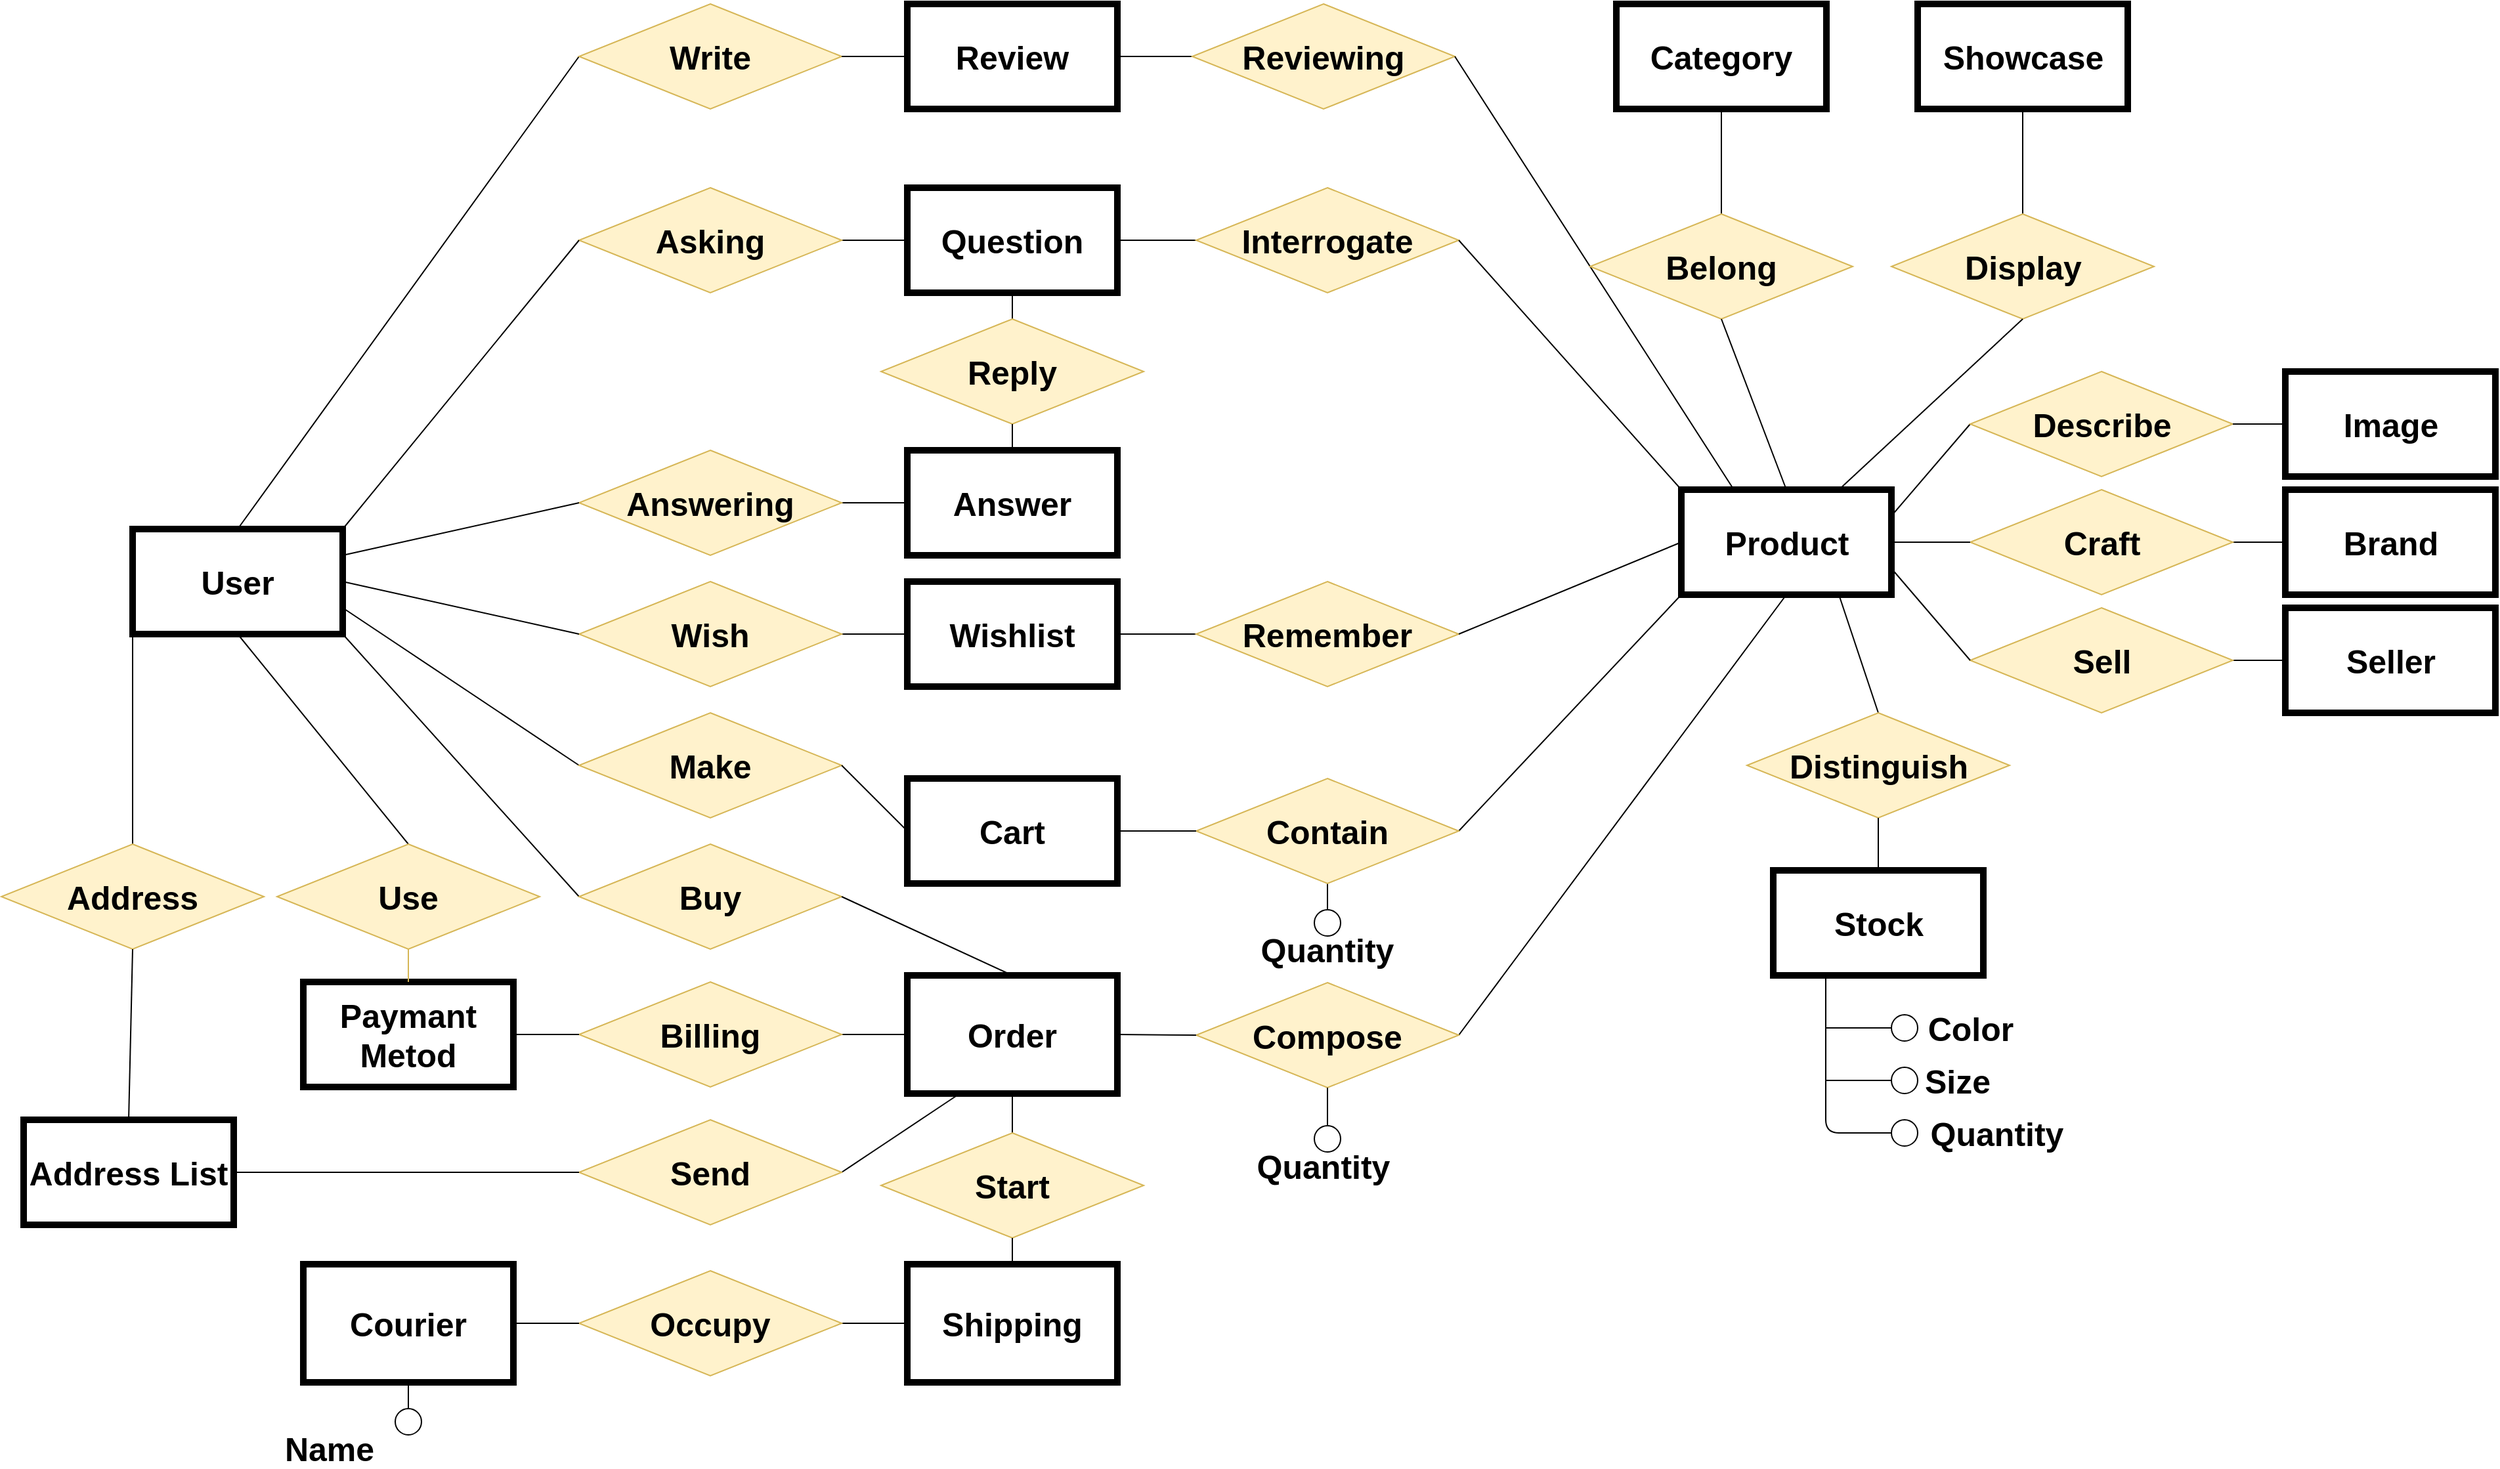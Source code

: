 <mxfile version="12.8.2" type="github">
  <diagram id="CQYaAHjqZ7QAorhqhi28" name="Page-1">
    <mxGraphModel dx="3290" dy="2455" grid="1" gridSize="10" guides="1" tooltips="1" connect="1" arrows="1" fold="1" page="1" pageScale="1" pageWidth="827" pageHeight="1169" math="0" shadow="0">
      <root>
        <mxCell id="0" />
        <mxCell id="1" parent="0" />
        <mxCell id="1BS-HU7HtbE8BR-Be_lK-1" value="User" style="rounded=0;whiteSpace=wrap;html=1;fontSize=25;fontStyle=1;strokeWidth=5;" parent="1" vertex="1">
          <mxGeometry x="-270" y="160" width="160" height="80" as="geometry" />
        </mxCell>
        <mxCell id="1BS-HU7HtbE8BR-Be_lK-2" value="Product" style="rounded=0;whiteSpace=wrap;html=1;fontSize=25;fontStyle=1;strokeWidth=5;" parent="1" vertex="1">
          <mxGeometry x="909.5" y="130" width="160" height="80" as="geometry" />
        </mxCell>
        <mxCell id="1BS-HU7HtbE8BR-Be_lK-3" value="Category" style="rounded=0;whiteSpace=wrap;html=1;fontSize=25;fontStyle=1;strokeWidth=5;" parent="1" vertex="1">
          <mxGeometry x="860" y="-240" width="160" height="80" as="geometry" />
        </mxCell>
        <mxCell id="1BS-HU7HtbE8BR-Be_lK-4" value="" style="endArrow=none;html=1;exitX=0.5;exitY=0;exitDx=0;exitDy=0;entryX=0.5;entryY=1;entryDx=0;entryDy=0;fontSize=25;fontStyle=1" parent="1" source="c2bkHcko6VeSwUFlFjgx-63" target="1BS-HU7HtbE8BR-Be_lK-3" edge="1">
          <mxGeometry width="50" height="50" relative="1" as="geometry">
            <mxPoint x="1009.5" y="220" as="sourcePoint" />
            <mxPoint x="939.5" y="10" as="targetPoint" />
          </mxGeometry>
        </mxCell>
        <mxCell id="1BS-HU7HtbE8BR-Be_lK-5" value="Wishlist" style="rounded=0;whiteSpace=wrap;html=1;fontSize=25;fontStyle=1;strokeWidth=5;" parent="1" vertex="1">
          <mxGeometry x="320" y="200" width="160" height="80" as="geometry" />
        </mxCell>
        <mxCell id="1BS-HU7HtbE8BR-Be_lK-6" value="" style="endArrow=none;html=1;entryX=0;entryY=0.5;entryDx=0;entryDy=0;exitX=1;exitY=0.5;exitDx=0;exitDy=0;fontSize=25;fontStyle=1" parent="1" source="c2bkHcko6VeSwUFlFjgx-14" target="1BS-HU7HtbE8BR-Be_lK-5" edge="1">
          <mxGeometry width="50" height="50" relative="1" as="geometry">
            <mxPoint x="390" y="260" as="sourcePoint" />
            <mxPoint x="440" y="210" as="targetPoint" />
          </mxGeometry>
        </mxCell>
        <mxCell id="1BS-HU7HtbE8BR-Be_lK-7" value="" style="endArrow=none;html=1;entryX=1;entryY=0.5;entryDx=0;entryDy=0;exitX=0;exitY=0.5;exitDx=0;exitDy=0;fontSize=25;fontStyle=1" parent="1" source="c2bkHcko6VeSwUFlFjgx-52" target="1BS-HU7HtbE8BR-Be_lK-5" edge="1">
          <mxGeometry width="50" height="50" relative="1" as="geometry">
            <mxPoint x="390" y="260" as="sourcePoint" />
            <mxPoint x="440" y="210" as="targetPoint" />
          </mxGeometry>
        </mxCell>
        <mxCell id="1BS-HU7HtbE8BR-Be_lK-8" value="Cart" style="rounded=0;whiteSpace=wrap;html=1;fontSize=25;fontStyle=1;strokeWidth=5;" parent="1" vertex="1">
          <mxGeometry x="320" y="350" width="160" height="80" as="geometry" />
        </mxCell>
        <mxCell id="1BS-HU7HtbE8BR-Be_lK-9" value="" style="endArrow=none;html=1;exitX=0;exitY=0.5;exitDx=0;exitDy=0;entryX=1;entryY=0.75;entryDx=0;entryDy=0;fontSize=25;fontStyle=1" parent="1" source="c2bkHcko6VeSwUFlFjgx-16" target="1BS-HU7HtbE8BR-Be_lK-1" edge="1">
          <mxGeometry width="50" height="50" relative="1" as="geometry">
            <mxPoint x="450" y="260" as="sourcePoint" />
            <mxPoint x="500" y="210" as="targetPoint" />
          </mxGeometry>
        </mxCell>
        <mxCell id="1BS-HU7HtbE8BR-Be_lK-10" value="" style="endArrow=none;html=1;exitX=1;exitY=0.5;exitDx=0;exitDy=0;entryX=0;entryY=1;entryDx=0;entryDy=0;fontSize=25;fontStyle=1" parent="1" source="c2bkHcko6VeSwUFlFjgx-44" target="1BS-HU7HtbE8BR-Be_lK-2" edge="1">
          <mxGeometry width="50" height="50" relative="1" as="geometry">
            <mxPoint x="390" y="260" as="sourcePoint" />
            <mxPoint x="440" y="210" as="targetPoint" />
          </mxGeometry>
        </mxCell>
        <mxCell id="1BS-HU7HtbE8BR-Be_lK-11" value="Address List" style="rounded=0;whiteSpace=wrap;html=1;fontSize=25;fontStyle=1;strokeWidth=5;" parent="1" vertex="1">
          <mxGeometry x="-353" y="610" width="160" height="80" as="geometry" />
        </mxCell>
        <mxCell id="1BS-HU7HtbE8BR-Be_lK-12" value="" style="endArrow=none;html=1;entryX=0;entryY=1;entryDx=0;entryDy=0;exitX=0.5;exitY=0;exitDx=0;exitDy=0;fontSize=25;fontStyle=1" parent="1" source="c2bkHcko6VeSwUFlFjgx-24" target="1BS-HU7HtbE8BR-Be_lK-1" edge="1">
          <mxGeometry width="50" height="50" relative="1" as="geometry">
            <mxPoint x="450" y="360" as="sourcePoint" />
            <mxPoint x="500" y="310" as="targetPoint" />
          </mxGeometry>
        </mxCell>
        <mxCell id="1BS-HU7HtbE8BR-Be_lK-13" value="Paymant Metod" style="rounded=0;whiteSpace=wrap;html=1;fontSize=25;fontStyle=1;strokeWidth=5;" parent="1" vertex="1">
          <mxGeometry x="-140" y="505" width="160" height="80" as="geometry" />
        </mxCell>
        <mxCell id="1BS-HU7HtbE8BR-Be_lK-14" value="" style="endArrow=none;html=1;entryX=0.5;entryY=1;entryDx=0;entryDy=0;exitX=0.5;exitY=0;exitDx=0;exitDy=0;fontSize=25;fontStyle=1" parent="1" source="c2bkHcko6VeSwUFlFjgx-20" target="1BS-HU7HtbE8BR-Be_lK-1" edge="1">
          <mxGeometry width="50" height="50" relative="1" as="geometry">
            <mxPoint x="450" y="360" as="sourcePoint" />
            <mxPoint x="500" y="310" as="targetPoint" />
          </mxGeometry>
        </mxCell>
        <mxCell id="1BS-HU7HtbE8BR-Be_lK-15" value="Order" style="rounded=0;whiteSpace=wrap;html=1;fontSize=25;fontStyle=1;strokeWidth=5;" parent="1" vertex="1">
          <mxGeometry x="320" y="500" width="160" height="90" as="geometry" />
        </mxCell>
        <mxCell id="1BS-HU7HtbE8BR-Be_lK-16" value="" style="endArrow=none;html=1;entryX=1;entryY=1;entryDx=0;entryDy=0;exitX=0;exitY=0.5;exitDx=0;exitDy=0;fontSize=25;fontStyle=1;" parent="1" source="c2bkHcko6VeSwUFlFjgx-18" target="1BS-HU7HtbE8BR-Be_lK-1" edge="1">
          <mxGeometry width="50" height="50" relative="1" as="geometry">
            <mxPoint x="470" y="360" as="sourcePoint" />
            <mxPoint x="520" y="310" as="targetPoint" />
          </mxGeometry>
        </mxCell>
        <mxCell id="1BS-HU7HtbE8BR-Be_lK-17" value="" style="endArrow=none;html=1;exitX=1;exitY=0.5;exitDx=0;exitDy=0;entryX=0;entryY=0.5;entryDx=0;entryDy=0;fontSize=25;fontStyle=1" parent="1" source="c2bkHcko6VeSwUFlFjgx-22" target="1BS-HU7HtbE8BR-Be_lK-15" edge="1">
          <mxGeometry width="50" height="50" relative="1" as="geometry">
            <mxPoint x="410" y="420" as="sourcePoint" />
            <mxPoint x="460" y="370" as="targetPoint" />
          </mxGeometry>
        </mxCell>
        <mxCell id="1BS-HU7HtbE8BR-Be_lK-18" value="" style="endArrow=none;html=1;exitX=1;exitY=0.5;exitDx=0;exitDy=0;fontSize=25;fontStyle=1;entryX=0.25;entryY=1;entryDx=0;entryDy=0;" parent="1" source="c2bkHcko6VeSwUFlFjgx-27" target="1BS-HU7HtbE8BR-Be_lK-15" edge="1">
          <mxGeometry width="50" height="50" relative="1" as="geometry">
            <mxPoint x="410" y="420" as="sourcePoint" />
            <mxPoint x="360" y="610" as="targetPoint" />
          </mxGeometry>
        </mxCell>
        <mxCell id="1BS-HU7HtbE8BR-Be_lK-19" value="" style="endArrow=none;html=1;entryX=0.5;entryY=1;entryDx=0;entryDy=0;exitX=1;exitY=0.5;exitDx=0;exitDy=0;fontSize=25;fontStyle=1" parent="1" source="c2bkHcko6VeSwUFlFjgx-37" target="1BS-HU7HtbE8BR-Be_lK-2" edge="1">
          <mxGeometry width="50" height="50" relative="1" as="geometry">
            <mxPoint x="630" y="344" as="sourcePoint" />
            <mxPoint x="460" y="310" as="targetPoint" />
          </mxGeometry>
        </mxCell>
        <mxCell id="1BS-HU7HtbE8BR-Be_lK-20" value="" style="endArrow=none;html=1;entryX=1;entryY=0.25;entryDx=0;entryDy=0;exitX=0;exitY=0.5;exitDx=0;exitDy=0;fontSize=25;fontStyle=1" parent="1" source="c2bkHcko6VeSwUFlFjgx-71" target="1BS-HU7HtbE8BR-Be_lK-2" edge="1">
          <mxGeometry width="50" height="50" relative="1" as="geometry">
            <mxPoint x="1019.5" y="320" as="sourcePoint" />
            <mxPoint x="719.5" y="200" as="targetPoint" />
          </mxGeometry>
        </mxCell>
        <mxCell id="1BS-HU7HtbE8BR-Be_lK-21" value="Image" style="rounded=0;whiteSpace=wrap;html=1;fontSize=25;fontStyle=1;strokeWidth=5;" parent="1" vertex="1">
          <mxGeometry x="1369.5" y="40" width="160" height="80" as="geometry" />
        </mxCell>
        <mxCell id="1BS-HU7HtbE8BR-Be_lK-22" value="Review" style="rounded=0;whiteSpace=wrap;html=1;fontSize=25;fontStyle=1;strokeWidth=5;" parent="1" vertex="1">
          <mxGeometry x="320" y="-240" width="160" height="80" as="geometry" />
        </mxCell>
        <mxCell id="1BS-HU7HtbE8BR-Be_lK-23" value="" style="endArrow=none;html=1;entryX=1;entryY=0.5;entryDx=0;entryDy=0;exitX=0;exitY=0.5;exitDx=0;exitDy=0;fontSize=25;fontStyle=1" parent="1" source="c2bkHcko6VeSwUFlFjgx-56" target="1BS-HU7HtbE8BR-Be_lK-22" edge="1">
          <mxGeometry width="50" height="50" relative="1" as="geometry">
            <mxPoint x="410" y="130" as="sourcePoint" />
            <mxPoint x="460" y="80" as="targetPoint" />
          </mxGeometry>
        </mxCell>
        <mxCell id="1BS-HU7HtbE8BR-Be_lK-24" value="" style="endArrow=none;html=1;exitX=0.5;exitY=0;exitDx=0;exitDy=0;fontSize=25;fontStyle=1;entryX=0;entryY=0.5;entryDx=0;entryDy=0;" parent="1" source="1BS-HU7HtbE8BR-Be_lK-1" target="c2bkHcko6VeSwUFlFjgx-4" edge="1">
          <mxGeometry width="50" height="50" relative="1" as="geometry">
            <mxPoint x="470" y="130" as="sourcePoint" />
            <mxPoint x="30" y="60" as="targetPoint" />
          </mxGeometry>
        </mxCell>
        <mxCell id="1BS-HU7HtbE8BR-Be_lK-26" value="Quantity" style="text;html=1;strokeColor=none;fillColor=none;align=center;verticalAlign=middle;whiteSpace=wrap;rounded=0;fontSize=25;fontStyle=1" parent="1" vertex="1">
          <mxGeometry x="617" y="634.5" width="40" height="20" as="geometry" />
        </mxCell>
        <mxCell id="1BS-HU7HtbE8BR-Be_lK-27" value="" style="endArrow=none;html=1;fontSize=25;exitX=1;exitY=0.5;exitDx=0;exitDy=0;entryX=0;entryY=0.5;entryDx=0;entryDy=0;" parent="1" source="c2bkHcko6VeSwUFlFjgx-76" target="1BS-HU7HtbE8BR-Be_lK-28" edge="1">
          <mxGeometry width="50" height="50" relative="1" as="geometry">
            <mxPoint x="809.5" y="190" as="sourcePoint" />
            <mxPoint x="1179.5" y="80" as="targetPoint" />
          </mxGeometry>
        </mxCell>
        <mxCell id="1BS-HU7HtbE8BR-Be_lK-28" value="Seller" style="rounded=0;whiteSpace=wrap;html=1;fontSize=25;fontStyle=1;strokeWidth=5;" parent="1" vertex="1">
          <mxGeometry x="1369.5" y="220" width="160" height="80" as="geometry" />
        </mxCell>
        <mxCell id="1BS-HU7HtbE8BR-Be_lK-29" value="Brand" style="rounded=0;whiteSpace=wrap;html=1;fontSize=25;fontStyle=1;strokeWidth=5;" parent="1" vertex="1">
          <mxGeometry x="1369.5" y="130" width="160" height="80" as="geometry" />
        </mxCell>
        <mxCell id="1BS-HU7HtbE8BR-Be_lK-30" value="" style="endArrow=none;html=1;fontSize=25;entryX=0;entryY=0.5;entryDx=0;entryDy=0;exitX=1;exitY=0.5;exitDx=0;exitDy=0;" parent="1" source="c2bkHcko6VeSwUFlFjgx-74" target="1BS-HU7HtbE8BR-Be_lK-29" edge="1">
          <mxGeometry width="50" height="50" relative="1" as="geometry">
            <mxPoint x="809.5" y="190" as="sourcePoint" />
            <mxPoint x="859.5" y="140" as="targetPoint" />
          </mxGeometry>
        </mxCell>
        <mxCell id="1BS-HU7HtbE8BR-Be_lK-31" value="Stock" style="rounded=0;whiteSpace=wrap;html=1;fontSize=25;fontStyle=1;strokeWidth=5;" parent="1" vertex="1">
          <mxGeometry x="979.5" y="420" width="160" height="80" as="geometry" />
        </mxCell>
        <mxCell id="1BS-HU7HtbE8BR-Be_lK-32" value="" style="endArrow=none;html=1;fontSize=25;entryX=0.75;entryY=1;entryDx=0;entryDy=0;exitX=0.5;exitY=0;exitDx=0;exitDy=0;" parent="1" source="c2bkHcko6VeSwUFlFjgx-78" target="1BS-HU7HtbE8BR-Be_lK-2" edge="1">
          <mxGeometry width="50" height="50" relative="1" as="geometry">
            <mxPoint x="809.5" y="350" as="sourcePoint" />
            <mxPoint x="859.5" y="300" as="targetPoint" />
          </mxGeometry>
        </mxCell>
        <mxCell id="1BS-HU7HtbE8BR-Be_lK-33" value="Color&lt;span style=&quot;color: rgba(0 , 0 , 0 , 0) ; font-family: monospace ; font-size: 0px ; font-weight: 400 ; white-space: nowrap&quot;&gt;%3CmxGraphModel%3E%3Croot%3E%3CmxCell%20id%3D%220%22%2F%3E%3CmxCell%20id%3D%221%22%20parent%3D%220%22%2F%3E%3CmxCell%20id%3D%222%22%20value%3D%22Quantity%22%20style%3D%22text%3Bhtml%3D1%3BstrokeColor%3Dnone%3BfillColor%3Dnone%3Balign%3Dcenter%3BverticalAlign%3Dmiddle%3BwhiteSpace%3Dwrap%3Brounded%3D0%3BfontSize%3D25%3BfontStyle%3D1%22%20vertex%3D%221%22%20parent%3D%221%22%3E%3CmxGeometry%20x%3D%22590%22%20y%3D%22350%22%20width%3D%2240%22%20height%3D%2220%22%20as%3D%22geometry%22%2F%3E%3C%2FmxCell%3E%3C%2Froot%3E%3C%2FmxGraphModel%3E&lt;/span&gt;" style="text;html=1;strokeColor=none;fillColor=none;align=center;verticalAlign=middle;whiteSpace=wrap;rounded=0;fontSize=25;fontStyle=1" parent="1" vertex="1">
          <mxGeometry x="1109.5" y="530" width="40" height="20" as="geometry" />
        </mxCell>
        <mxCell id="1BS-HU7HtbE8BR-Be_lK-34" value="Quantity" style="text;html=1;strokeColor=none;fillColor=none;align=center;verticalAlign=middle;whiteSpace=wrap;rounded=0;fontSize=25;fontStyle=1" parent="1" vertex="1">
          <mxGeometry x="1129.5" y="610" width="40" height="20" as="geometry" />
        </mxCell>
        <mxCell id="1BS-HU7HtbE8BR-Be_lK-35" value="Size" style="text;html=1;strokeColor=none;fillColor=none;align=center;verticalAlign=middle;whiteSpace=wrap;rounded=0;fontSize=25;fontStyle=1" parent="1" vertex="1">
          <mxGeometry x="1099.5" y="570" width="40" height="20" as="geometry" />
        </mxCell>
        <mxCell id="1BS-HU7HtbE8BR-Be_lK-36" value="" style="endArrow=none;html=1;fontSize=25;entryX=0.5;entryY=1;entryDx=0;entryDy=0;exitX=0.5;exitY=0;exitDx=0;exitDy=0;" parent="1" source="c2bkHcko6VeSwUFlFjgx-32" target="1BS-HU7HtbE8BR-Be_lK-15" edge="1">
          <mxGeometry width="50" height="50" relative="1" as="geometry">
            <mxPoint x="390" y="550" as="sourcePoint" />
            <mxPoint x="600" y="470" as="targetPoint" />
          </mxGeometry>
        </mxCell>
        <mxCell id="1BS-HU7HtbE8BR-Be_lK-37" value="Shipping" style="rounded=0;whiteSpace=wrap;html=1;fontSize=25;fontStyle=1;strokeWidth=5;" parent="1" vertex="1">
          <mxGeometry x="320" y="720" width="160" height="90" as="geometry" />
        </mxCell>
        <mxCell id="1BS-HU7HtbE8BR-Be_lK-38" value="Courier" style="rounded=0;whiteSpace=wrap;html=1;fontSize=25;fontStyle=1;strokeWidth=5;" parent="1" vertex="1">
          <mxGeometry x="-140" y="720" width="160" height="90" as="geometry" />
        </mxCell>
        <mxCell id="1BS-HU7HtbE8BR-Be_lK-39" value="" style="endArrow=none;html=1;fontSize=25;entryX=0;entryY=0.5;entryDx=0;entryDy=0;exitX=1;exitY=0.5;exitDx=0;exitDy=0;" parent="1" source="c2bkHcko6VeSwUFlFjgx-35" target="1BS-HU7HtbE8BR-Be_lK-37" edge="1">
          <mxGeometry width="50" height="50" relative="1" as="geometry">
            <mxPoint x="550" y="520" as="sourcePoint" />
            <mxPoint x="600" y="470" as="targetPoint" />
          </mxGeometry>
        </mxCell>
        <mxCell id="1BS-HU7HtbE8BR-Be_lK-40" value="Name" style="text;html=1;strokeColor=none;fillColor=none;align=center;verticalAlign=middle;whiteSpace=wrap;rounded=0;fontSize=25;fontStyle=1" parent="1" vertex="1">
          <mxGeometry x="-140" y="850" width="40" height="20" as="geometry" />
        </mxCell>
        <mxCell id="1BS-HU7HtbE8BR-Be_lK-41" value="Showcase" style="rounded=0;whiteSpace=wrap;html=1;fontSize=25;fontStyle=1;strokeWidth=5;" parent="1" vertex="1">
          <mxGeometry x="1089.5" y="-240" width="160" height="80" as="geometry" />
        </mxCell>
        <mxCell id="1BS-HU7HtbE8BR-Be_lK-42" value="" style="endArrow=none;html=1;fontSize=25;entryX=0.5;entryY=1;entryDx=0;entryDy=0;exitX=0.5;exitY=0;exitDx=0;exitDy=0;" parent="1" source="c2bkHcko6VeSwUFlFjgx-65" target="1BS-HU7HtbE8BR-Be_lK-41" edge="1">
          <mxGeometry width="50" height="50" relative="1" as="geometry">
            <mxPoint x="809.5" y="520" as="sourcePoint" />
            <mxPoint x="859.5" y="470" as="targetPoint" />
          </mxGeometry>
        </mxCell>
        <mxCell id="1BS-HU7HtbE8BR-Be_lK-43" value="Question" style="rounded=0;whiteSpace=wrap;html=1;fontSize=25;fontStyle=1;strokeWidth=5;" parent="1" vertex="1">
          <mxGeometry x="320" y="-100" width="160" height="80" as="geometry" />
        </mxCell>
        <mxCell id="1BS-HU7HtbE8BR-Be_lK-44" value="" style="endArrow=none;html=1;fontSize=25;entryX=1;entryY=0.5;entryDx=0;entryDy=0;exitX=0;exitY=0.5;exitDx=0;exitDy=0;" parent="1" source="c2bkHcko6VeSwUFlFjgx-54" target="1BS-HU7HtbE8BR-Be_lK-43" edge="1">
          <mxGeometry width="50" height="50" relative="1" as="geometry">
            <mxPoint x="470" y="230" as="sourcePoint" />
            <mxPoint x="520" y="180" as="targetPoint" />
          </mxGeometry>
        </mxCell>
        <mxCell id="1BS-HU7HtbE8BR-Be_lK-45" value="" style="endArrow=none;html=1;fontSize=25;entryX=0;entryY=0.5;entryDx=0;entryDy=0;exitX=1;exitY=0.5;exitDx=0;exitDy=0;" parent="1" source="c2bkHcko6VeSwUFlFjgx-10" target="1BS-HU7HtbE8BR-Be_lK-43" edge="1">
          <mxGeometry width="50" height="50" relative="1" as="geometry">
            <mxPoint x="470" y="-100" as="sourcePoint" />
            <mxPoint x="520" y="-150" as="targetPoint" />
          </mxGeometry>
        </mxCell>
        <mxCell id="1BS-HU7HtbE8BR-Be_lK-48" value="Answer" style="rounded=0;whiteSpace=wrap;html=1;fontSize=25;fontStyle=1;strokeWidth=5;" parent="1" vertex="1">
          <mxGeometry x="320" y="100" width="160" height="80" as="geometry" />
        </mxCell>
        <mxCell id="1BS-HU7HtbE8BR-Be_lK-49" value="" style="endArrow=none;html=1;fontSize=25;entryX=0.5;entryY=1;entryDx=0;entryDy=0;exitX=0.5;exitY=0;exitDx=0;exitDy=0;" parent="1" source="c2bkHcko6VeSwUFlFjgx-12" target="1BS-HU7HtbE8BR-Be_lK-43" edge="1">
          <mxGeometry width="50" height="50" relative="1" as="geometry">
            <mxPoint x="470" y="230" as="sourcePoint" />
            <mxPoint x="520" y="180" as="targetPoint" />
          </mxGeometry>
        </mxCell>
        <mxCell id="1BS-HU7HtbE8BR-Be_lK-50" value="" style="endArrow=none;html=1;fontSize=25;exitX=1;exitY=0.5;exitDx=0;exitDy=0;entryX=0;entryY=0.5;entryDx=0;entryDy=0;" parent="1" source="c2bkHcko6VeSwUFlFjgx-6" target="1BS-HU7HtbE8BR-Be_lK-48" edge="1">
          <mxGeometry width="50" height="50" relative="1" as="geometry">
            <mxPoint x="420" y="320" as="sourcePoint" />
            <mxPoint x="280" y="140" as="targetPoint" />
          </mxGeometry>
        </mxCell>
        <mxCell id="c2bkHcko6VeSwUFlFjgx-4" value="Write" style="rhombus;whiteSpace=wrap;html=1;fontSize=25;fontStyle=1;fillColor=#fff2cc;strokeColor=#d6b656;" vertex="1" parent="1">
          <mxGeometry x="70" y="-240" width="200" height="80" as="geometry" />
        </mxCell>
        <mxCell id="c2bkHcko6VeSwUFlFjgx-5" value="" style="endArrow=none;html=1;exitX=1;exitY=0.5;exitDx=0;exitDy=0;fontSize=25;fontStyle=1;entryX=0;entryY=0.5;entryDx=0;entryDy=0;" edge="1" parent="1" source="c2bkHcko6VeSwUFlFjgx-4" target="1BS-HU7HtbE8BR-Be_lK-22">
          <mxGeometry width="50" height="50" relative="1" as="geometry">
            <mxPoint x="-190" y="-10" as="sourcePoint" />
            <mxPoint x="-20" y="-100" as="targetPoint" />
          </mxGeometry>
        </mxCell>
        <mxCell id="c2bkHcko6VeSwUFlFjgx-6" value="Answering" style="rhombus;whiteSpace=wrap;html=1;fontSize=25;fontStyle=1;fillColor=#fff2cc;strokeColor=#d6b656;" vertex="1" parent="1">
          <mxGeometry x="70" y="100" width="200" height="80" as="geometry" />
        </mxCell>
        <mxCell id="c2bkHcko6VeSwUFlFjgx-7" value="" style="endArrow=none;html=1;fontSize=25;exitX=1;exitY=0.25;exitDx=0;exitDy=0;entryX=0;entryY=0.5;entryDx=0;entryDy=0;" edge="1" parent="1" source="1BS-HU7HtbE8BR-Be_lK-1" target="c2bkHcko6VeSwUFlFjgx-6">
          <mxGeometry width="50" height="50" relative="1" as="geometry">
            <mxPoint x="-60" y="150" as="sourcePoint" />
            <mxPoint x="380" y="140" as="targetPoint" />
          </mxGeometry>
        </mxCell>
        <mxCell id="c2bkHcko6VeSwUFlFjgx-10" value="Asking" style="rhombus;whiteSpace=wrap;html=1;fontSize=25;fontStyle=1;fillColor=#fff2cc;strokeColor=#d6b656;" vertex="1" parent="1">
          <mxGeometry x="70" y="-100" width="200" height="80" as="geometry" />
        </mxCell>
        <mxCell id="c2bkHcko6VeSwUFlFjgx-11" value="" style="endArrow=none;html=1;fontSize=25;entryX=0;entryY=0.5;entryDx=0;entryDy=0;exitX=1;exitY=0;exitDx=0;exitDy=0;" edge="1" parent="1" source="1BS-HU7HtbE8BR-Be_lK-1" target="c2bkHcko6VeSwUFlFjgx-10">
          <mxGeometry width="50" height="50" relative="1" as="geometry">
            <mxPoint x="-60" y="130" as="sourcePoint" />
            <mxPoint x="380" y="-110" as="targetPoint" />
          </mxGeometry>
        </mxCell>
        <mxCell id="c2bkHcko6VeSwUFlFjgx-12" value="Reply" style="rhombus;whiteSpace=wrap;html=1;fontSize=25;fontStyle=1;fillColor=#fff2cc;strokeColor=#d6b656;" vertex="1" parent="1">
          <mxGeometry x="300" width="200" height="80" as="geometry" />
        </mxCell>
        <mxCell id="c2bkHcko6VeSwUFlFjgx-13" value="" style="endArrow=none;html=1;fontSize=25;entryX=0.5;entryY=1;entryDx=0;entryDy=0;exitX=0.5;exitY=0;exitDx=0;exitDy=0;" edge="1" parent="1" source="1BS-HU7HtbE8BR-Be_lK-48" target="c2bkHcko6VeSwUFlFjgx-12">
          <mxGeometry width="50" height="50" relative="1" as="geometry">
            <mxPoint x="400" y="100" as="sourcePoint" />
            <mxPoint x="400" y="-70" as="targetPoint" />
          </mxGeometry>
        </mxCell>
        <mxCell id="c2bkHcko6VeSwUFlFjgx-14" value="Wish" style="rhombus;whiteSpace=wrap;html=1;fontSize=25;fontStyle=1;fillColor=#fff2cc;strokeColor=#d6b656;" vertex="1" parent="1">
          <mxGeometry x="70" y="200" width="200" height="80" as="geometry" />
        </mxCell>
        <mxCell id="c2bkHcko6VeSwUFlFjgx-15" value="" style="endArrow=none;html=1;entryX=0;entryY=0.5;entryDx=0;entryDy=0;exitX=1;exitY=0.5;exitDx=0;exitDy=0;fontSize=25;fontStyle=1" edge="1" parent="1" source="1BS-HU7HtbE8BR-Be_lK-1" target="c2bkHcko6VeSwUFlFjgx-14">
          <mxGeometry width="50" height="50" relative="1" as="geometry">
            <mxPoint x="-60" y="170" as="sourcePoint" />
            <mxPoint x="380" y="240" as="targetPoint" />
          </mxGeometry>
        </mxCell>
        <mxCell id="c2bkHcko6VeSwUFlFjgx-16" value="Make" style="rhombus;whiteSpace=wrap;html=1;fontSize=25;fontStyle=1;fillColor=#fff2cc;strokeColor=#d6b656;" vertex="1" parent="1">
          <mxGeometry x="70" y="300" width="200" height="80" as="geometry" />
        </mxCell>
        <mxCell id="c2bkHcko6VeSwUFlFjgx-17" value="" style="endArrow=none;html=1;exitX=0;exitY=0.5;exitDx=0;exitDy=0;fontSize=25;fontStyle=1;entryX=1;entryY=0.5;entryDx=0;entryDy=0;" edge="1" parent="1" source="1BS-HU7HtbE8BR-Be_lK-8" target="c2bkHcko6VeSwUFlFjgx-16">
          <mxGeometry width="50" height="50" relative="1" as="geometry">
            <mxPoint x="320" y="390" as="sourcePoint" />
            <mxPoint x="290" y="310" as="targetPoint" />
          </mxGeometry>
        </mxCell>
        <mxCell id="c2bkHcko6VeSwUFlFjgx-18" value="Buy" style="rhombus;whiteSpace=wrap;html=1;fontSize=25;fontStyle=1;fillColor=#fff2cc;strokeColor=#d6b656;" vertex="1" parent="1">
          <mxGeometry x="70" y="400" width="200" height="80" as="geometry" />
        </mxCell>
        <mxCell id="c2bkHcko6VeSwUFlFjgx-19" value="" style="endArrow=none;html=1;fontSize=25;fontStyle=1;entryX=1;entryY=0.5;entryDx=0;entryDy=0;exitX=0.5;exitY=0;exitDx=0;exitDy=0;" edge="1" parent="1" source="1BS-HU7HtbE8BR-Be_lK-15" target="c2bkHcko6VeSwUFlFjgx-18">
          <mxGeometry width="50" height="50" relative="1" as="geometry">
            <mxPoint x="300" y="490" as="sourcePoint" />
            <mxPoint x="60" y="470" as="targetPoint" />
          </mxGeometry>
        </mxCell>
        <mxCell id="c2bkHcko6VeSwUFlFjgx-20" value="Use" style="rhombus;whiteSpace=wrap;html=1;fontSize=25;fontStyle=1;fillColor=#fff2cc;strokeColor=#d6b656;" vertex="1" parent="1">
          <mxGeometry x="-160" y="400" width="200" height="80" as="geometry" />
        </mxCell>
        <mxCell id="c2bkHcko6VeSwUFlFjgx-21" value="" style="endArrow=none;html=1;entryX=0.5;entryY=1;entryDx=0;entryDy=0;exitX=0.5;exitY=0;exitDx=0;exitDy=0;fontSize=25;fontStyle=1;fillColor=#fff2cc;strokeColor=#d6b656;" edge="1" parent="1" source="1BS-HU7HtbE8BR-Be_lK-13" target="c2bkHcko6VeSwUFlFjgx-20">
          <mxGeometry width="50" height="50" relative="1" as="geometry">
            <mxPoint x="-50" y="460" as="sourcePoint" />
            <mxPoint x="-160" y="260" as="targetPoint" />
          </mxGeometry>
        </mxCell>
        <mxCell id="c2bkHcko6VeSwUFlFjgx-22" value="Billing" style="rhombus;whiteSpace=wrap;html=1;fontSize=25;fontStyle=1;fillColor=#fff2cc;strokeColor=#d6b656;" vertex="1" parent="1">
          <mxGeometry x="70" y="505" width="200" height="80" as="geometry" />
        </mxCell>
        <mxCell id="c2bkHcko6VeSwUFlFjgx-23" value="" style="endArrow=none;html=1;exitX=1;exitY=0.5;exitDx=0;exitDy=0;entryX=0;entryY=0.5;entryDx=0;entryDy=0;fontSize=25;fontStyle=1" edge="1" parent="1" source="1BS-HU7HtbE8BR-Be_lK-13" target="c2bkHcko6VeSwUFlFjgx-22">
          <mxGeometry width="50" height="50" relative="1" as="geometry">
            <mxPoint x="30" y="480" as="sourcePoint" />
            <mxPoint x="360" y="535" as="targetPoint" />
          </mxGeometry>
        </mxCell>
        <mxCell id="c2bkHcko6VeSwUFlFjgx-24" value="Address" style="rhombus;whiteSpace=wrap;html=1;fontSize=25;fontStyle=1;fillColor=#fff2cc;strokeColor=#d6b656;" vertex="1" parent="1">
          <mxGeometry x="-370" y="400" width="200" height="80" as="geometry" />
        </mxCell>
        <mxCell id="c2bkHcko6VeSwUFlFjgx-25" value="" style="endArrow=none;html=1;entryX=0.5;entryY=1;entryDx=0;entryDy=0;exitX=0.5;exitY=0;exitDx=0;exitDy=0;fontSize=25;fontStyle=1" edge="1" parent="1" source="1BS-HU7HtbE8BR-Be_lK-11" target="c2bkHcko6VeSwUFlFjgx-24">
          <mxGeometry width="50" height="50" relative="1" as="geometry">
            <mxPoint x="-260" y="560" as="sourcePoint" />
            <mxPoint x="-240" y="260" as="targetPoint" />
          </mxGeometry>
        </mxCell>
        <mxCell id="c2bkHcko6VeSwUFlFjgx-27" value="Send" style="rhombus;whiteSpace=wrap;html=1;fontSize=25;fontStyle=1;fillColor=#fff2cc;strokeColor=#d6b656;" vertex="1" parent="1">
          <mxGeometry x="70" y="610" width="200" height="80" as="geometry" />
        </mxCell>
        <mxCell id="c2bkHcko6VeSwUFlFjgx-28" value="" style="endArrow=none;html=1;exitX=1;exitY=0.5;exitDx=0;exitDy=0;entryX=0;entryY=0.5;entryDx=0;entryDy=0;fontSize=25;fontStyle=1" edge="1" parent="1" source="1BS-HU7HtbE8BR-Be_lK-11" target="c2bkHcko6VeSwUFlFjgx-27">
          <mxGeometry width="50" height="50" relative="1" as="geometry">
            <mxPoint x="-180" y="590" as="sourcePoint" />
            <mxPoint x="380" y="590" as="targetPoint" />
          </mxGeometry>
        </mxCell>
        <mxCell id="c2bkHcko6VeSwUFlFjgx-32" value="Start" style="rhombus;whiteSpace=wrap;html=1;fontSize=25;fontStyle=1;fillColor=#fff2cc;strokeColor=#d6b656;" vertex="1" parent="1">
          <mxGeometry x="300" y="620" width="200" height="80" as="geometry" />
        </mxCell>
        <mxCell id="c2bkHcko6VeSwUFlFjgx-33" value="" style="endArrow=none;html=1;fontSize=25;entryX=0.5;entryY=1;entryDx=0;entryDy=0;exitX=0.5;exitY=0;exitDx=0;exitDy=0;" edge="1" parent="1" source="1BS-HU7HtbE8BR-Be_lK-37" target="c2bkHcko6VeSwUFlFjgx-32">
          <mxGeometry width="50" height="50" relative="1" as="geometry">
            <mxPoint x="400" y="720" as="sourcePoint" />
            <mxPoint x="400" y="590" as="targetPoint" />
          </mxGeometry>
        </mxCell>
        <mxCell id="c2bkHcko6VeSwUFlFjgx-35" value="Occupy" style="rhombus;whiteSpace=wrap;html=1;fontSize=25;fontStyle=1;fillColor=#fff2cc;strokeColor=#d6b656;" vertex="1" parent="1">
          <mxGeometry x="70" y="725" width="200" height="80" as="geometry" />
        </mxCell>
        <mxCell id="c2bkHcko6VeSwUFlFjgx-36" value="" style="endArrow=none;html=1;fontSize=25;entryX=0;entryY=0.5;entryDx=0;entryDy=0;exitX=1;exitY=0.5;exitDx=0;exitDy=0;" edge="1" parent="1" source="1BS-HU7HtbE8BR-Be_lK-38" target="c2bkHcko6VeSwUFlFjgx-35">
          <mxGeometry width="50" height="50" relative="1" as="geometry">
            <mxPoint x="20" y="765" as="sourcePoint" />
            <mxPoint x="380" y="765" as="targetPoint" />
          </mxGeometry>
        </mxCell>
        <mxCell id="c2bkHcko6VeSwUFlFjgx-37" value="Compose" style="rhombus;whiteSpace=wrap;html=1;fontSize=25;fontStyle=1;fillColor=#fff2cc;strokeColor=#d6b656;" vertex="1" parent="1">
          <mxGeometry x="540" y="505.5" width="200" height="80" as="geometry" />
        </mxCell>
        <mxCell id="c2bkHcko6VeSwUFlFjgx-38" value="" style="endArrow=none;html=1;entryX=0;entryY=0.5;entryDx=0;entryDy=0;exitX=1;exitY=0.5;exitDx=0;exitDy=0;fontSize=25;fontStyle=1" edge="1" parent="1" source="1BS-HU7HtbE8BR-Be_lK-15" target="c2bkHcko6VeSwUFlFjgx-37">
          <mxGeometry width="50" height="50" relative="1" as="geometry">
            <mxPoint x="480" y="545" as="sourcePoint" />
            <mxPoint x="1020" y="210" as="targetPoint" />
          </mxGeometry>
        </mxCell>
        <mxCell id="c2bkHcko6VeSwUFlFjgx-39" value="" style="endArrow=none;html=1;fontSize=25;entryX=0.5;entryY=1;entryDx=0;entryDy=0;exitX=0.5;exitY=0;exitDx=0;exitDy=0;" edge="1" parent="1" source="c2bkHcko6VeSwUFlFjgx-40" target="c2bkHcko6VeSwUFlFjgx-37">
          <mxGeometry width="50" height="50" relative="1" as="geometry">
            <mxPoint x="657" y="644.5" as="sourcePoint" />
            <mxPoint x="640" y="619.5" as="targetPoint" />
          </mxGeometry>
        </mxCell>
        <mxCell id="c2bkHcko6VeSwUFlFjgx-40" value="" style="ellipse;whiteSpace=wrap;html=1;aspect=fixed;fontSize=25;" vertex="1" parent="1">
          <mxGeometry x="630" y="614.5" width="20" height="20" as="geometry" />
        </mxCell>
        <mxCell id="c2bkHcko6VeSwUFlFjgx-43" value="Quantity" style="text;html=1;strokeColor=none;fillColor=none;align=center;verticalAlign=middle;whiteSpace=wrap;rounded=0;fontSize=25;fontStyle=1" vertex="1" parent="1">
          <mxGeometry x="620" y="470" width="40" height="20" as="geometry" />
        </mxCell>
        <mxCell id="c2bkHcko6VeSwUFlFjgx-45" value="" style="endArrow=none;html=1;fontSize=25;entryX=0.5;entryY=1;entryDx=0;entryDy=0;exitX=0.5;exitY=0;exitDx=0;exitDy=0;" edge="1" parent="1" source="c2bkHcko6VeSwUFlFjgx-46" target="c2bkHcko6VeSwUFlFjgx-44">
          <mxGeometry width="50" height="50" relative="1" as="geometry">
            <mxPoint x="640" y="480" as="sourcePoint" />
            <mxPoint x="723" y="280" as="targetPoint" />
          </mxGeometry>
        </mxCell>
        <mxCell id="c2bkHcko6VeSwUFlFjgx-46" value="" style="ellipse;whiteSpace=wrap;html=1;aspect=fixed;fontSize=25;" vertex="1" parent="1">
          <mxGeometry x="630" y="450" width="20" height="20" as="geometry" />
        </mxCell>
        <mxCell id="c2bkHcko6VeSwUFlFjgx-44" value="Contain" style="rhombus;whiteSpace=wrap;html=1;fontSize=25;fontStyle=1;fillColor=#fff2cc;strokeColor=#d6b656;" vertex="1" parent="1">
          <mxGeometry x="540" y="350" width="200" height="80" as="geometry" />
        </mxCell>
        <mxCell id="c2bkHcko6VeSwUFlFjgx-47" value="" style="endArrow=none;html=1;exitX=1;exitY=0.5;exitDx=0;exitDy=0;entryX=0;entryY=0.5;entryDx=0;entryDy=0;fontSize=25;fontStyle=1" edge="1" parent="1" source="1BS-HU7HtbE8BR-Be_lK-8" target="c2bkHcko6VeSwUFlFjgx-44">
          <mxGeometry width="50" height="50" relative="1" as="geometry">
            <mxPoint x="480" y="390" as="sourcePoint" />
            <mxPoint x="940" y="210" as="targetPoint" />
          </mxGeometry>
        </mxCell>
        <mxCell id="c2bkHcko6VeSwUFlFjgx-52" value="Remember" style="rhombus;whiteSpace=wrap;html=1;fontSize=25;fontStyle=1;fillColor=#fff2cc;strokeColor=#d6b656;" vertex="1" parent="1">
          <mxGeometry x="540" y="200" width="200" height="80" as="geometry" />
        </mxCell>
        <mxCell id="c2bkHcko6VeSwUFlFjgx-53" value="" style="endArrow=none;html=1;entryX=1;entryY=0.5;entryDx=0;entryDy=0;exitX=0;exitY=0.5;exitDx=0;exitDy=0;fontSize=25;fontStyle=1" edge="1" parent="1" source="1BS-HU7HtbE8BR-Be_lK-2" target="c2bkHcko6VeSwUFlFjgx-52">
          <mxGeometry width="50" height="50" relative="1" as="geometry">
            <mxPoint x="940" y="170" as="sourcePoint" />
            <mxPoint x="480" y="240" as="targetPoint" />
          </mxGeometry>
        </mxCell>
        <mxCell id="c2bkHcko6VeSwUFlFjgx-54" value="Interrogate" style="rhombus;whiteSpace=wrap;html=1;fontSize=25;fontStyle=1;fillColor=#fff2cc;strokeColor=#d6b656;" vertex="1" parent="1">
          <mxGeometry x="540" y="-100" width="200" height="80" as="geometry" />
        </mxCell>
        <mxCell id="c2bkHcko6VeSwUFlFjgx-55" value="" style="endArrow=none;html=1;fontSize=25;entryX=1;entryY=0.5;entryDx=0;entryDy=0;exitX=0;exitY=0;exitDx=0;exitDy=0;" edge="1" parent="1" source="1BS-HU7HtbE8BR-Be_lK-2" target="c2bkHcko6VeSwUFlFjgx-54">
          <mxGeometry width="50" height="50" relative="1" as="geometry">
            <mxPoint x="940" y="130" as="sourcePoint" />
            <mxPoint x="480" y="-60" as="targetPoint" />
          </mxGeometry>
        </mxCell>
        <mxCell id="c2bkHcko6VeSwUFlFjgx-56" value="Reviewing" style="rhombus;whiteSpace=wrap;html=1;fontSize=25;fontStyle=1;fillColor=#fff2cc;strokeColor=#d6b656;" vertex="1" parent="1">
          <mxGeometry x="537" y="-240" width="200" height="80" as="geometry" />
        </mxCell>
        <mxCell id="c2bkHcko6VeSwUFlFjgx-57" value="" style="endArrow=none;html=1;entryX=1;entryY=0.5;entryDx=0;entryDy=0;exitX=0.25;exitY=0;exitDx=0;exitDy=0;fontSize=25;fontStyle=1" edge="1" parent="1" source="1BS-HU7HtbE8BR-Be_lK-2" target="c2bkHcko6VeSwUFlFjgx-56">
          <mxGeometry width="50" height="50" relative="1" as="geometry">
            <mxPoint x="980" y="130" as="sourcePoint" />
            <mxPoint x="480" y="-200" as="targetPoint" />
          </mxGeometry>
        </mxCell>
        <mxCell id="c2bkHcko6VeSwUFlFjgx-61" value="" style="endArrow=none;html=1;fontSize=25;entryX=0.5;entryY=0;entryDx=0;entryDy=0;exitX=0.5;exitY=1;exitDx=0;exitDy=0;" edge="1" parent="1" source="1BS-HU7HtbE8BR-Be_lK-38" target="c2bkHcko6VeSwUFlFjgx-62">
          <mxGeometry width="50" height="50" relative="1" as="geometry">
            <mxPoint x="-40" y="1205" as="sourcePoint" />
            <mxPoint x="30" y="940" as="targetPoint" />
          </mxGeometry>
        </mxCell>
        <mxCell id="c2bkHcko6VeSwUFlFjgx-62" value="" style="ellipse;whiteSpace=wrap;html=1;aspect=fixed;fontSize=25;" vertex="1" parent="1">
          <mxGeometry x="-70" y="830" width="20" height="20" as="geometry" />
        </mxCell>
        <mxCell id="c2bkHcko6VeSwUFlFjgx-63" value="Belong" style="rhombus;whiteSpace=wrap;html=1;fontSize=25;fontStyle=1;fillColor=#fff2cc;strokeColor=#d6b656;" vertex="1" parent="1">
          <mxGeometry x="840" y="-80" width="200" height="80" as="geometry" />
        </mxCell>
        <mxCell id="c2bkHcko6VeSwUFlFjgx-64" value="" style="endArrow=none;html=1;exitX=0.5;exitY=0;exitDx=0;exitDy=0;entryX=0.5;entryY=1;entryDx=0;entryDy=0;fontSize=25;fontStyle=1" edge="1" parent="1" source="1BS-HU7HtbE8BR-Be_lK-2" target="c2bkHcko6VeSwUFlFjgx-63">
          <mxGeometry width="50" height="50" relative="1" as="geometry">
            <mxPoint x="989.5" y="130" as="sourcePoint" />
            <mxPoint x="926.5" y="-160" as="targetPoint" />
          </mxGeometry>
        </mxCell>
        <mxCell id="c2bkHcko6VeSwUFlFjgx-65" value="Display" style="rhombus;whiteSpace=wrap;html=1;fontSize=25;fontStyle=1;fillColor=#fff2cc;strokeColor=#d6b656;" vertex="1" parent="1">
          <mxGeometry x="1069.5" y="-80" width="200" height="80" as="geometry" />
        </mxCell>
        <mxCell id="c2bkHcko6VeSwUFlFjgx-66" value="" style="endArrow=none;html=1;fontSize=25;entryX=0.5;entryY=1;entryDx=0;entryDy=0;exitX=0.75;exitY=0;exitDx=0;exitDy=0;" edge="1" parent="1" source="1BS-HU7HtbE8BR-Be_lK-2" target="c2bkHcko6VeSwUFlFjgx-65">
          <mxGeometry width="50" height="50" relative="1" as="geometry">
            <mxPoint x="1029.5" y="130" as="sourcePoint" />
            <mxPoint x="1069.75" y="-160" as="targetPoint" />
          </mxGeometry>
        </mxCell>
        <mxCell id="c2bkHcko6VeSwUFlFjgx-71" value="Describe" style="rhombus;whiteSpace=wrap;html=1;fontSize=25;fontStyle=1;fillColor=#fff2cc;strokeColor=#d6b656;" vertex="1" parent="1">
          <mxGeometry x="1129.5" y="40" width="200" height="80" as="geometry" />
        </mxCell>
        <mxCell id="c2bkHcko6VeSwUFlFjgx-72" value="" style="endArrow=none;html=1;entryX=1;entryY=0.5;entryDx=0;entryDy=0;exitX=0;exitY=0.5;exitDx=0;exitDy=0;fontSize=25;fontStyle=1" edge="1" parent="1" source="1BS-HU7HtbE8BR-Be_lK-21" target="c2bkHcko6VeSwUFlFjgx-71">
          <mxGeometry width="50" height="50" relative="1" as="geometry">
            <mxPoint x="1319.5" y="10" as="sourcePoint" />
            <mxPoint x="1069.5" y="150" as="targetPoint" />
          </mxGeometry>
        </mxCell>
        <mxCell id="c2bkHcko6VeSwUFlFjgx-74" value="Craft" style="rhombus;whiteSpace=wrap;html=1;fontSize=25;fontStyle=1;fillColor=#fff2cc;strokeColor=#d6b656;" vertex="1" parent="1">
          <mxGeometry x="1129.5" y="130" width="200" height="80" as="geometry" />
        </mxCell>
        <mxCell id="c2bkHcko6VeSwUFlFjgx-75" value="" style="endArrow=none;html=1;fontSize=25;entryX=0;entryY=0.5;entryDx=0;entryDy=0;exitX=1;exitY=0.5;exitDx=0;exitDy=0;" edge="1" parent="1" source="1BS-HU7HtbE8BR-Be_lK-2" target="c2bkHcko6VeSwUFlFjgx-74">
          <mxGeometry width="50" height="50" relative="1" as="geometry">
            <mxPoint x="1069.5" y="170" as="sourcePoint" />
            <mxPoint x="1329.5" y="170" as="targetPoint" />
          </mxGeometry>
        </mxCell>
        <mxCell id="c2bkHcko6VeSwUFlFjgx-76" value="Sell" style="rhombus;whiteSpace=wrap;html=1;fontSize=25;fontStyle=1;fillColor=#fff2cc;strokeColor=#d6b656;" vertex="1" parent="1">
          <mxGeometry x="1129.5" y="220" width="200" height="80" as="geometry" />
        </mxCell>
        <mxCell id="c2bkHcko6VeSwUFlFjgx-77" value="" style="endArrow=none;html=1;fontSize=25;exitX=1;exitY=0.75;exitDx=0;exitDy=0;entryX=0;entryY=0.5;entryDx=0;entryDy=0;" edge="1" parent="1" source="1BS-HU7HtbE8BR-Be_lK-2" target="c2bkHcko6VeSwUFlFjgx-76">
          <mxGeometry width="50" height="50" relative="1" as="geometry">
            <mxPoint x="1069.5" y="190" as="sourcePoint" />
            <mxPoint x="1259.5" y="350" as="targetPoint" />
          </mxGeometry>
        </mxCell>
        <mxCell id="c2bkHcko6VeSwUFlFjgx-78" value="Distinguish" style="rhombus;whiteSpace=wrap;html=1;fontSize=25;fontStyle=1;fillColor=#fff2cc;strokeColor=#d6b656;" vertex="1" parent="1">
          <mxGeometry x="959.5" y="300" width="200" height="80" as="geometry" />
        </mxCell>
        <mxCell id="c2bkHcko6VeSwUFlFjgx-79" value="" style="endArrow=none;html=1;fontSize=25;entryX=0.5;entryY=1;entryDx=0;entryDy=0;exitX=0.5;exitY=0;exitDx=0;exitDy=0;" edge="1" parent="1" source="1BS-HU7HtbE8BR-Be_lK-31" target="c2bkHcko6VeSwUFlFjgx-78">
          <mxGeometry width="50" height="50" relative="1" as="geometry">
            <mxPoint x="1029.5" y="370" as="sourcePoint" />
            <mxPoint x="1029.5" y="210" as="targetPoint" />
          </mxGeometry>
        </mxCell>
        <mxCell id="c2bkHcko6VeSwUFlFjgx-80" value="" style="endArrow=none;html=1;fontSize=25;entryX=0.25;entryY=1;entryDx=0;entryDy=0;exitX=0;exitY=0.5;exitDx=0;exitDy=0;" edge="1" parent="1" source="c2bkHcko6VeSwUFlFjgx-81" target="1BS-HU7HtbE8BR-Be_lK-31">
          <mxGeometry width="50" height="50" relative="1" as="geometry">
            <mxPoint x="1027" y="613" as="sourcePoint" />
            <mxPoint x="1010" y="554" as="targetPoint" />
            <Array as="points">
              <mxPoint x="1019.5" y="620" />
            </Array>
          </mxGeometry>
        </mxCell>
        <mxCell id="c2bkHcko6VeSwUFlFjgx-81" value="" style="ellipse;whiteSpace=wrap;html=1;aspect=fixed;fontSize=25;" vertex="1" parent="1">
          <mxGeometry x="1069.5" y="610" width="20" height="20" as="geometry" />
        </mxCell>
        <mxCell id="c2bkHcko6VeSwUFlFjgx-98" value="" style="endArrow=none;html=1;fontSize=25;exitX=0;exitY=0.5;exitDx=0;exitDy=0;" edge="1" parent="1" source="c2bkHcko6VeSwUFlFjgx-101">
          <mxGeometry width="50" height="50" relative="1" as="geometry">
            <mxPoint x="1069.5" y="590" as="sourcePoint" />
            <mxPoint x="1019.5" y="580" as="targetPoint" />
          </mxGeometry>
        </mxCell>
        <mxCell id="c2bkHcko6VeSwUFlFjgx-100" value="" style="endArrow=none;html=1;fontSize=25;exitX=0;exitY=0.5;exitDx=0;exitDy=0;" edge="1" parent="1" source="c2bkHcko6VeSwUFlFjgx-102">
          <mxGeometry width="50" height="50" relative="1" as="geometry">
            <mxPoint x="1059.5" y="560" as="sourcePoint" />
            <mxPoint x="1019.5" y="540" as="targetPoint" />
          </mxGeometry>
        </mxCell>
        <mxCell id="c2bkHcko6VeSwUFlFjgx-101" value="" style="ellipse;whiteSpace=wrap;html=1;aspect=fixed;fontSize=25;" vertex="1" parent="1">
          <mxGeometry x="1069.5" y="570" width="20" height="20" as="geometry" />
        </mxCell>
        <mxCell id="c2bkHcko6VeSwUFlFjgx-102" value="" style="ellipse;whiteSpace=wrap;html=1;aspect=fixed;fontSize=25;" vertex="1" parent="1">
          <mxGeometry x="1069.5" y="530" width="20" height="20" as="geometry" />
        </mxCell>
      </root>
    </mxGraphModel>
  </diagram>
</mxfile>
